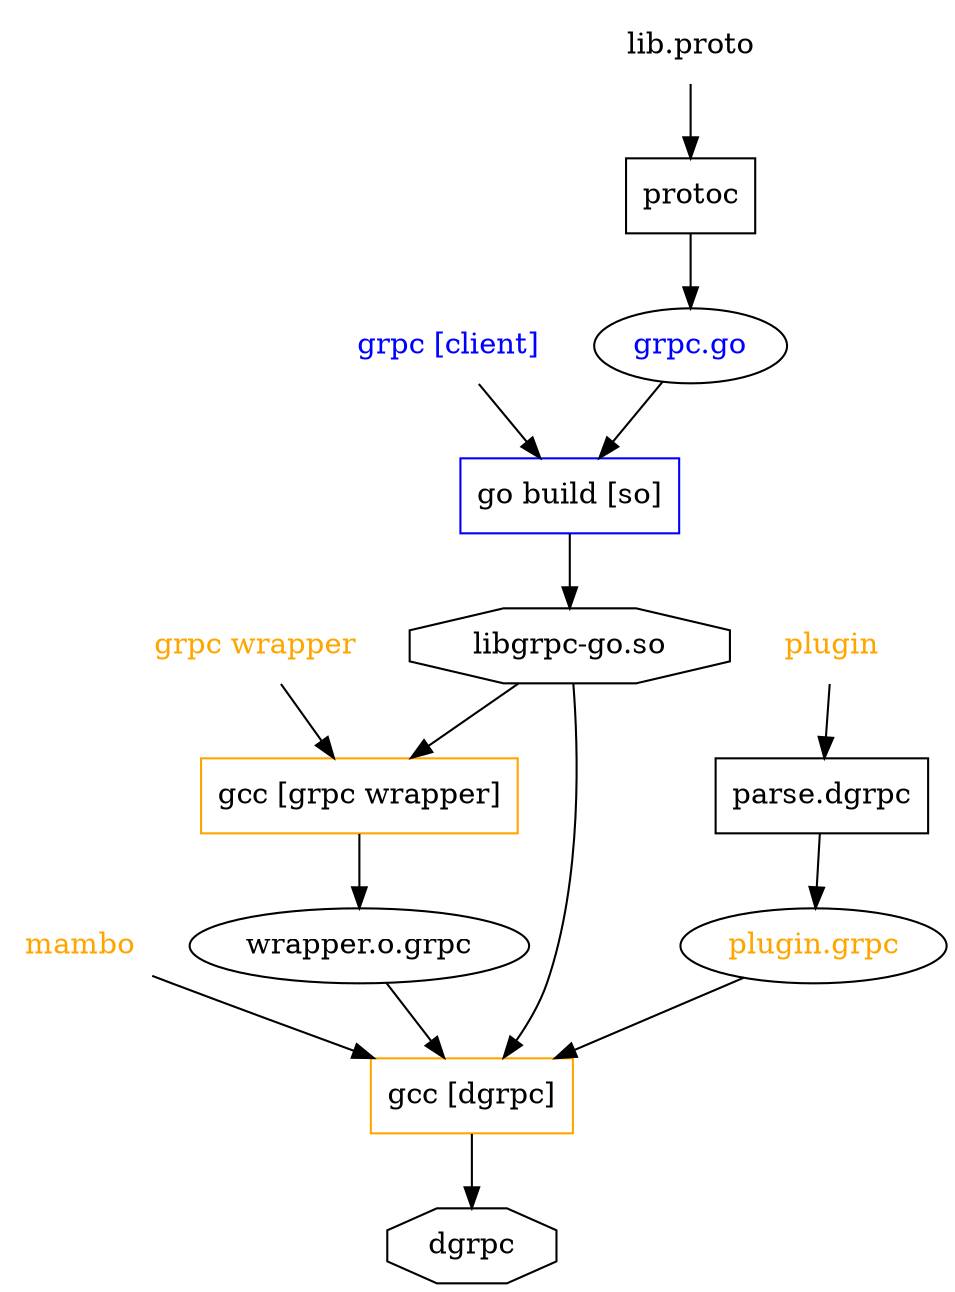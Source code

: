 strict digraph {
// Node definitions.
mambo [
shape=plaintext
fontcolor=orange
];
"gcc [dgrpc]" [
shape=box
color=orange
];
plugin [
shape=plaintext
fontcolor=orange
];
"wrapper.o.grpc";
"grpc wrapper" [
shape=plaintext
fontcolor=orange
];
"gcc [grpc wrapper]" [
shape=box
color=orange
];
"go build [so]" [
color=blue
shape=box
];
"libgrpc-go.so" [shape=octagon];
"grpc [client]" [
fontcolor=blue
shape=plaintext
];
"grpc.go" [fontcolor=blue];
"lib.proto" [shape=plaintext];
protoc [shape=box];
"parse.dgrpc" [shape=box];
"plugin.grpc" [fontcolor=orange];
dgrpc [shape=octagon];

// Edge definitions.
mambo -> "gcc [dgrpc]";
"gcc [dgrpc]" -> dgrpc;
plugin -> "parse.dgrpc";
"wrapper.o.grpc" -> "gcc [dgrpc]";
"grpc wrapper" -> "gcc [grpc wrapper]";
"gcc [grpc wrapper]" -> "wrapper.o.grpc";
"go build [so]" -> "libgrpc-go.so";
"libgrpc-go.so" -> "gcc [dgrpc]";
"libgrpc-go.so" -> "gcc [grpc wrapper]";
"grpc [client]" -> "go build [so]";
"grpc.go" -> "go build [so]";
"lib.proto" -> protoc;
protoc -> "grpc.go";
"parse.dgrpc" -> "plugin.grpc";
"plugin.grpc" -> "gcc [dgrpc]";
}